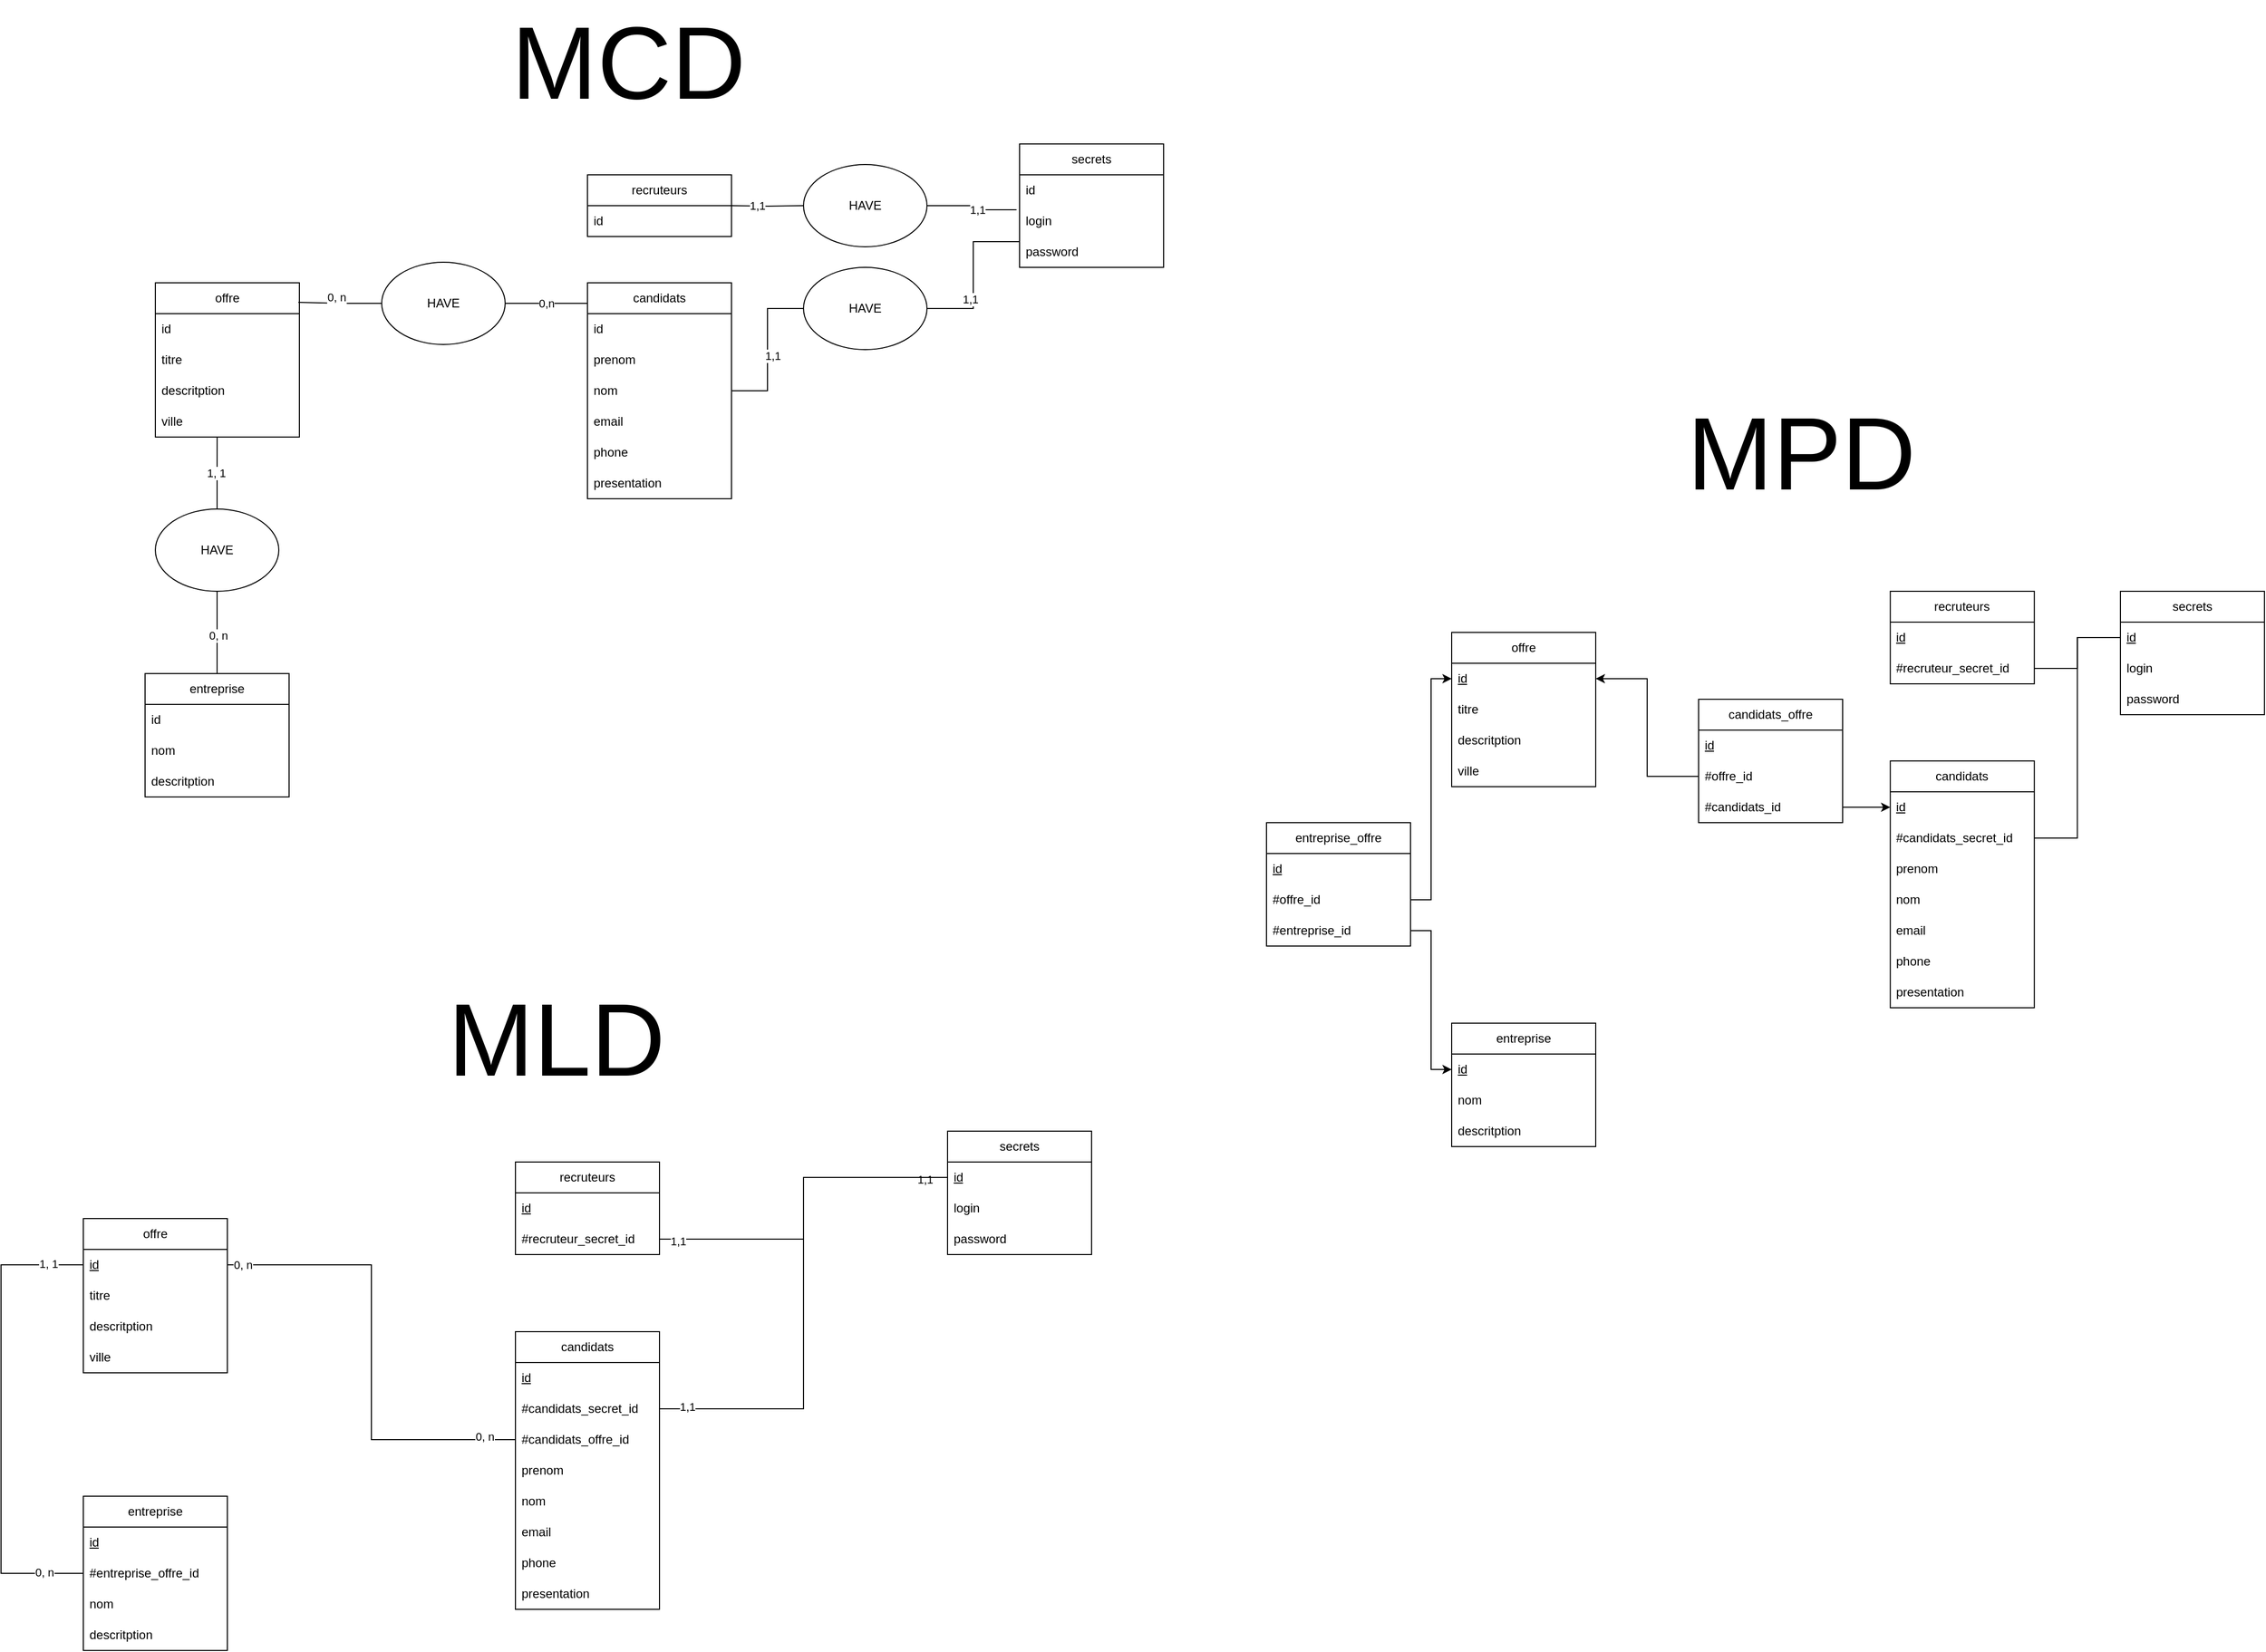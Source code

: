 <mxfile version="26.0.9">
  <diagram name="Page-1" id="Jn1SN3O0HbxsJPFlk4Q4">
    <mxGraphModel dx="1699" dy="1261" grid="1" gridSize="10" guides="1" tooltips="1" connect="1" arrows="1" fold="1" page="0" pageScale="1" pageWidth="827" pageHeight="1169" math="0" shadow="0">
      <root>
        <mxCell id="0" />
        <mxCell id="1" parent="0" />
        <mxCell id="bnbo3fdq7Xhf0Iy2233Q-1" value="recruteurs" style="swimlane;fontStyle=0;childLayout=stackLayout;horizontal=1;startSize=30;horizontalStack=0;resizeParent=1;resizeParentMax=0;resizeLast=0;collapsible=1;marginBottom=0;whiteSpace=wrap;html=1;" vertex="1" parent="1">
          <mxGeometry x="180" y="325" width="140" height="60" as="geometry" />
        </mxCell>
        <mxCell id="bnbo3fdq7Xhf0Iy2233Q-23" value="id" style="text;strokeColor=none;fillColor=none;align=left;verticalAlign=middle;spacingLeft=4;spacingRight=4;overflow=hidden;points=[[0,0.5],[1,0.5]];portConstraint=eastwest;rotatable=0;whiteSpace=wrap;html=1;" vertex="1" parent="bnbo3fdq7Xhf0Iy2233Q-1">
          <mxGeometry y="30" width="140" height="30" as="geometry" />
        </mxCell>
        <mxCell id="bnbo3fdq7Xhf0Iy2233Q-35" style="edgeStyle=orthogonalEdgeStyle;rounded=0;orthogonalLoop=1;jettySize=auto;html=1;entryX=0;entryY=0.5;entryDx=0;entryDy=0;endArrow=none;startFill=0;" edge="1" parent="1" source="bnbo3fdq7Xhf0Iy2233Q-5" target="bnbo3fdq7Xhf0Iy2233Q-34">
          <mxGeometry relative="1" as="geometry" />
        </mxCell>
        <mxCell id="bnbo3fdq7Xhf0Iy2233Q-37" value="1,1" style="edgeLabel;html=1;align=center;verticalAlign=middle;resizable=0;points=[];" vertex="1" connectable="0" parent="bnbo3fdq7Xhf0Iy2233Q-35">
          <mxGeometry x="-0.078" y="-5" relative="1" as="geometry">
            <mxPoint as="offset" />
          </mxGeometry>
        </mxCell>
        <mxCell id="bnbo3fdq7Xhf0Iy2233Q-5" value="candidats" style="swimlane;fontStyle=0;childLayout=stackLayout;horizontal=1;startSize=30;horizontalStack=0;resizeParent=1;resizeParentMax=0;resizeLast=0;collapsible=1;marginBottom=0;whiteSpace=wrap;html=1;" vertex="1" parent="1">
          <mxGeometry x="180" y="430" width="140" height="210" as="geometry" />
        </mxCell>
        <mxCell id="bnbo3fdq7Xhf0Iy2233Q-24" value="id" style="text;strokeColor=none;fillColor=none;align=left;verticalAlign=middle;spacingLeft=4;spacingRight=4;overflow=hidden;points=[[0,0.5],[1,0.5]];portConstraint=eastwest;rotatable=0;whiteSpace=wrap;html=1;" vertex="1" parent="bnbo3fdq7Xhf0Iy2233Q-5">
          <mxGeometry y="30" width="140" height="30" as="geometry" />
        </mxCell>
        <mxCell id="bnbo3fdq7Xhf0Iy2233Q-8" value="prenom" style="text;strokeColor=none;fillColor=none;align=left;verticalAlign=middle;spacingLeft=4;spacingRight=4;overflow=hidden;points=[[0,0.5],[1,0.5]];portConstraint=eastwest;rotatable=0;whiteSpace=wrap;html=1;" vertex="1" parent="bnbo3fdq7Xhf0Iy2233Q-5">
          <mxGeometry y="60" width="140" height="30" as="geometry" />
        </mxCell>
        <mxCell id="bnbo3fdq7Xhf0Iy2233Q-9" value="nom" style="text;strokeColor=none;fillColor=none;align=left;verticalAlign=middle;spacingLeft=4;spacingRight=4;overflow=hidden;points=[[0,0.5],[1,0.5]];portConstraint=eastwest;rotatable=0;whiteSpace=wrap;html=1;" vertex="1" parent="bnbo3fdq7Xhf0Iy2233Q-5">
          <mxGeometry y="90" width="140" height="30" as="geometry" />
        </mxCell>
        <mxCell id="bnbo3fdq7Xhf0Iy2233Q-10" value="email" style="text;strokeColor=none;fillColor=none;align=left;verticalAlign=middle;spacingLeft=4;spacingRight=4;overflow=hidden;points=[[0,0.5],[1,0.5]];portConstraint=eastwest;rotatable=0;whiteSpace=wrap;html=1;" vertex="1" parent="bnbo3fdq7Xhf0Iy2233Q-5">
          <mxGeometry y="120" width="140" height="30" as="geometry" />
        </mxCell>
        <mxCell id="bnbo3fdq7Xhf0Iy2233Q-11" value="phone" style="text;strokeColor=none;fillColor=none;align=left;verticalAlign=middle;spacingLeft=4;spacingRight=4;overflow=hidden;points=[[0,0.5],[1,0.5]];portConstraint=eastwest;rotatable=0;whiteSpace=wrap;html=1;" vertex="1" parent="bnbo3fdq7Xhf0Iy2233Q-5">
          <mxGeometry y="150" width="140" height="30" as="geometry" />
        </mxCell>
        <mxCell id="bnbo3fdq7Xhf0Iy2233Q-12" value="presentation" style="text;strokeColor=none;fillColor=none;align=left;verticalAlign=middle;spacingLeft=4;spacingRight=4;overflow=hidden;points=[[0,0.5],[1,0.5]];portConstraint=eastwest;rotatable=0;whiteSpace=wrap;html=1;" vertex="1" parent="bnbo3fdq7Xhf0Iy2233Q-5">
          <mxGeometry y="180" width="140" height="30" as="geometry" />
        </mxCell>
        <mxCell id="bnbo3fdq7Xhf0Iy2233Q-41" style="edgeStyle=orthogonalEdgeStyle;rounded=0;orthogonalLoop=1;jettySize=auto;html=1;entryX=0.5;entryY=1;entryDx=0;entryDy=0;endArrow=none;startFill=0;" edge="1" parent="1" source="bnbo3fdq7Xhf0Iy2233Q-13" target="bnbo3fdq7Xhf0Iy2233Q-39">
          <mxGeometry relative="1" as="geometry" />
        </mxCell>
        <mxCell id="bnbo3fdq7Xhf0Iy2233Q-43" value="0, n" style="edgeLabel;html=1;align=center;verticalAlign=middle;resizable=0;points=[];" vertex="1" connectable="0" parent="bnbo3fdq7Xhf0Iy2233Q-41">
          <mxGeometry x="-0.075" y="-1" relative="1" as="geometry">
            <mxPoint as="offset" />
          </mxGeometry>
        </mxCell>
        <mxCell id="bnbo3fdq7Xhf0Iy2233Q-13" value="entreprise" style="swimlane;fontStyle=0;childLayout=stackLayout;horizontal=1;startSize=30;horizontalStack=0;resizeParent=1;resizeParentMax=0;resizeLast=0;collapsible=1;marginBottom=0;whiteSpace=wrap;html=1;" vertex="1" parent="1">
          <mxGeometry x="-250" y="810" width="140" height="120" as="geometry" />
        </mxCell>
        <mxCell id="bnbo3fdq7Xhf0Iy2233Q-26" value="id" style="text;strokeColor=none;fillColor=none;align=left;verticalAlign=middle;spacingLeft=4;spacingRight=4;overflow=hidden;points=[[0,0.5],[1,0.5]];portConstraint=eastwest;rotatable=0;whiteSpace=wrap;html=1;" vertex="1" parent="bnbo3fdq7Xhf0Iy2233Q-13">
          <mxGeometry y="30" width="140" height="30" as="geometry" />
        </mxCell>
        <mxCell id="bnbo3fdq7Xhf0Iy2233Q-14" value="nom" style="text;strokeColor=none;fillColor=none;align=left;verticalAlign=middle;spacingLeft=4;spacingRight=4;overflow=hidden;points=[[0,0.5],[1,0.5]];portConstraint=eastwest;rotatable=0;whiteSpace=wrap;html=1;" vertex="1" parent="bnbo3fdq7Xhf0Iy2233Q-13">
          <mxGeometry y="60" width="140" height="30" as="geometry" />
        </mxCell>
        <mxCell id="bnbo3fdq7Xhf0Iy2233Q-15" value="descritption" style="text;strokeColor=none;fillColor=none;align=left;verticalAlign=middle;spacingLeft=4;spacingRight=4;overflow=hidden;points=[[0,0.5],[1,0.5]];portConstraint=eastwest;rotatable=0;whiteSpace=wrap;html=1;" vertex="1" parent="bnbo3fdq7Xhf0Iy2233Q-13">
          <mxGeometry y="90" width="140" height="30" as="geometry" />
        </mxCell>
        <mxCell id="bnbo3fdq7Xhf0Iy2233Q-16" value="offre" style="swimlane;fontStyle=0;childLayout=stackLayout;horizontal=1;startSize=30;horizontalStack=0;resizeParent=1;resizeParentMax=0;resizeLast=0;collapsible=1;marginBottom=0;whiteSpace=wrap;html=1;" vertex="1" parent="1">
          <mxGeometry x="-240" y="430" width="140" height="150" as="geometry" />
        </mxCell>
        <mxCell id="bnbo3fdq7Xhf0Iy2233Q-27" value="id" style="text;strokeColor=none;fillColor=none;align=left;verticalAlign=middle;spacingLeft=4;spacingRight=4;overflow=hidden;points=[[0,0.5],[1,0.5]];portConstraint=eastwest;rotatable=0;whiteSpace=wrap;html=1;" vertex="1" parent="bnbo3fdq7Xhf0Iy2233Q-16">
          <mxGeometry y="30" width="140" height="30" as="geometry" />
        </mxCell>
        <mxCell id="bnbo3fdq7Xhf0Iy2233Q-17" value="titre" style="text;strokeColor=none;fillColor=none;align=left;verticalAlign=middle;spacingLeft=4;spacingRight=4;overflow=hidden;points=[[0,0.5],[1,0.5]];portConstraint=eastwest;rotatable=0;whiteSpace=wrap;html=1;" vertex="1" parent="bnbo3fdq7Xhf0Iy2233Q-16">
          <mxGeometry y="60" width="140" height="30" as="geometry" />
        </mxCell>
        <mxCell id="bnbo3fdq7Xhf0Iy2233Q-18" value="descritption" style="text;strokeColor=none;fillColor=none;align=left;verticalAlign=middle;spacingLeft=4;spacingRight=4;overflow=hidden;points=[[0,0.5],[1,0.5]];portConstraint=eastwest;rotatable=0;whiteSpace=wrap;html=1;" vertex="1" parent="bnbo3fdq7Xhf0Iy2233Q-16">
          <mxGeometry y="90" width="140" height="30" as="geometry" />
        </mxCell>
        <mxCell id="bnbo3fdq7Xhf0Iy2233Q-19" value="ville" style="text;strokeColor=none;fillColor=none;align=left;verticalAlign=middle;spacingLeft=4;spacingRight=4;overflow=hidden;points=[[0,0.5],[1,0.5]];portConstraint=eastwest;rotatable=0;whiteSpace=wrap;html=1;" vertex="1" parent="bnbo3fdq7Xhf0Iy2233Q-16">
          <mxGeometry y="120" width="140" height="30" as="geometry" />
        </mxCell>
        <mxCell id="bnbo3fdq7Xhf0Iy2233Q-20" value="secrets" style="swimlane;fontStyle=0;childLayout=stackLayout;horizontal=1;startSize=30;horizontalStack=0;resizeParent=1;resizeParentMax=0;resizeLast=0;collapsible=1;marginBottom=0;whiteSpace=wrap;html=1;" vertex="1" parent="1">
          <mxGeometry x="600" y="295" width="140" height="120" as="geometry" />
        </mxCell>
        <mxCell id="bnbo3fdq7Xhf0Iy2233Q-25" value="id" style="text;strokeColor=none;fillColor=none;align=left;verticalAlign=middle;spacingLeft=4;spacingRight=4;overflow=hidden;points=[[0,0.5],[1,0.5]];portConstraint=eastwest;rotatable=0;whiteSpace=wrap;html=1;" vertex="1" parent="bnbo3fdq7Xhf0Iy2233Q-20">
          <mxGeometry y="30" width="140" height="30" as="geometry" />
        </mxCell>
        <mxCell id="bnbo3fdq7Xhf0Iy2233Q-21" value="login" style="text;strokeColor=none;fillColor=none;align=left;verticalAlign=middle;spacingLeft=4;spacingRight=4;overflow=hidden;points=[[0,0.5],[1,0.5]];portConstraint=eastwest;rotatable=0;whiteSpace=wrap;html=1;" vertex="1" parent="bnbo3fdq7Xhf0Iy2233Q-20">
          <mxGeometry y="60" width="140" height="30" as="geometry" />
        </mxCell>
        <mxCell id="bnbo3fdq7Xhf0Iy2233Q-22" value="password" style="text;strokeColor=none;fillColor=none;align=left;verticalAlign=middle;spacingLeft=4;spacingRight=4;overflow=hidden;points=[[0,0.5],[1,0.5]];portConstraint=eastwest;rotatable=0;whiteSpace=wrap;html=1;" vertex="1" parent="bnbo3fdq7Xhf0Iy2233Q-20">
          <mxGeometry y="90" width="140" height="30" as="geometry" />
        </mxCell>
        <mxCell id="bnbo3fdq7Xhf0Iy2233Q-29" value="HAVE" style="ellipse;whiteSpace=wrap;html=1;" vertex="1" parent="1">
          <mxGeometry x="390" y="315" width="120" height="80" as="geometry" />
        </mxCell>
        <mxCell id="bnbo3fdq7Xhf0Iy2233Q-30" style="edgeStyle=orthogonalEdgeStyle;rounded=0;orthogonalLoop=1;jettySize=auto;html=1;entryX=0;entryY=0.5;entryDx=0;entryDy=0;endArrow=none;startFill=0;" edge="1" parent="1" target="bnbo3fdq7Xhf0Iy2233Q-29">
          <mxGeometry relative="1" as="geometry">
            <mxPoint x="320" y="355" as="sourcePoint" />
          </mxGeometry>
        </mxCell>
        <mxCell id="bnbo3fdq7Xhf0Iy2233Q-32" value="1,1" style="edgeLabel;html=1;align=center;verticalAlign=middle;resizable=0;points=[];" vertex="1" connectable="0" parent="bnbo3fdq7Xhf0Iy2233Q-30">
          <mxGeometry x="-0.286" y="1" relative="1" as="geometry">
            <mxPoint as="offset" />
          </mxGeometry>
        </mxCell>
        <mxCell id="bnbo3fdq7Xhf0Iy2233Q-31" style="edgeStyle=orthogonalEdgeStyle;rounded=0;orthogonalLoop=1;jettySize=auto;html=1;entryX=-0.021;entryY=0.133;entryDx=0;entryDy=0;entryPerimeter=0;endArrow=none;startFill=0;" edge="1" parent="1" source="bnbo3fdq7Xhf0Iy2233Q-29" target="bnbo3fdq7Xhf0Iy2233Q-21">
          <mxGeometry relative="1" as="geometry" />
        </mxCell>
        <mxCell id="bnbo3fdq7Xhf0Iy2233Q-33" value="1,1" style="edgeLabel;html=1;align=center;verticalAlign=middle;resizable=0;points=[];" vertex="1" connectable="0" parent="bnbo3fdq7Xhf0Iy2233Q-31">
          <mxGeometry x="0.164" relative="1" as="geometry">
            <mxPoint as="offset" />
          </mxGeometry>
        </mxCell>
        <mxCell id="bnbo3fdq7Xhf0Iy2233Q-34" value="HAVE" style="ellipse;whiteSpace=wrap;html=1;" vertex="1" parent="1">
          <mxGeometry x="390" y="415" width="120" height="80" as="geometry" />
        </mxCell>
        <mxCell id="bnbo3fdq7Xhf0Iy2233Q-36" style="edgeStyle=orthogonalEdgeStyle;rounded=0;orthogonalLoop=1;jettySize=auto;html=1;entryX=0;entryY=0.167;entryDx=0;entryDy=0;entryPerimeter=0;endArrow=none;startFill=0;" edge="1" parent="1" source="bnbo3fdq7Xhf0Iy2233Q-34" target="bnbo3fdq7Xhf0Iy2233Q-22">
          <mxGeometry relative="1" as="geometry" />
        </mxCell>
        <mxCell id="bnbo3fdq7Xhf0Iy2233Q-38" value="1,1" style="edgeLabel;html=1;align=center;verticalAlign=middle;resizable=0;points=[];" vertex="1" connectable="0" parent="bnbo3fdq7Xhf0Iy2233Q-36">
          <mxGeometry x="-0.303" y="3" relative="1" as="geometry">
            <mxPoint as="offset" />
          </mxGeometry>
        </mxCell>
        <mxCell id="bnbo3fdq7Xhf0Iy2233Q-39" value="HAVE" style="ellipse;whiteSpace=wrap;html=1;" vertex="1" parent="1">
          <mxGeometry x="-240" y="650" width="120" height="80" as="geometry" />
        </mxCell>
        <mxCell id="bnbo3fdq7Xhf0Iy2233Q-42" style="edgeStyle=orthogonalEdgeStyle;rounded=0;orthogonalLoop=1;jettySize=auto;html=1;entryX=0.429;entryY=1;entryDx=0;entryDy=0;entryPerimeter=0;endArrow=none;startFill=0;" edge="1" parent="1" source="bnbo3fdq7Xhf0Iy2233Q-39" target="bnbo3fdq7Xhf0Iy2233Q-19">
          <mxGeometry relative="1" as="geometry" />
        </mxCell>
        <mxCell id="bnbo3fdq7Xhf0Iy2233Q-44" value="1, 1" style="edgeLabel;html=1;align=center;verticalAlign=middle;resizable=0;points=[];" vertex="1" connectable="0" parent="bnbo3fdq7Xhf0Iy2233Q-42">
          <mxGeometry x="-0.001" y="-1" relative="1" as="geometry">
            <mxPoint x="-2" as="offset" />
          </mxGeometry>
        </mxCell>
        <mxCell id="bnbo3fdq7Xhf0Iy2233Q-45" value="HAVE" style="ellipse;whiteSpace=wrap;html=1;" vertex="1" parent="1">
          <mxGeometry x="-20" y="410" width="120" height="80" as="geometry" />
        </mxCell>
        <mxCell id="bnbo3fdq7Xhf0Iy2233Q-46" style="edgeStyle=orthogonalEdgeStyle;rounded=0;orthogonalLoop=1;jettySize=auto;html=1;endArrow=none;startFill=0;" edge="1" parent="1" source="bnbo3fdq7Xhf0Iy2233Q-45">
          <mxGeometry relative="1" as="geometry">
            <mxPoint x="180" y="450" as="targetPoint" />
          </mxGeometry>
        </mxCell>
        <mxCell id="bnbo3fdq7Xhf0Iy2233Q-48" value="0,n" style="edgeLabel;html=1;align=center;verticalAlign=middle;resizable=0;points=[];" vertex="1" connectable="0" parent="bnbo3fdq7Xhf0Iy2233Q-46">
          <mxGeometry x="-0.011" relative="1" as="geometry">
            <mxPoint as="offset" />
          </mxGeometry>
        </mxCell>
        <mxCell id="bnbo3fdq7Xhf0Iy2233Q-47" style="edgeStyle=orthogonalEdgeStyle;rounded=0;orthogonalLoop=1;jettySize=auto;html=1;entryX=0.993;entryY=0.127;entryDx=0;entryDy=0;entryPerimeter=0;endArrow=none;startFill=0;" edge="1" parent="1" source="bnbo3fdq7Xhf0Iy2233Q-45" target="bnbo3fdq7Xhf0Iy2233Q-16">
          <mxGeometry relative="1" as="geometry" />
        </mxCell>
        <mxCell id="bnbo3fdq7Xhf0Iy2233Q-49" value="0, n" style="edgeLabel;html=1;align=center;verticalAlign=middle;resizable=0;points=[];" vertex="1" connectable="0" parent="bnbo3fdq7Xhf0Iy2233Q-47">
          <mxGeometry x="0.097" y="-5" relative="1" as="geometry">
            <mxPoint as="offset" />
          </mxGeometry>
        </mxCell>
        <mxCell id="bnbo3fdq7Xhf0Iy2233Q-50" value="MCD" style="text;html=1;align=center;verticalAlign=middle;whiteSpace=wrap;rounded=0;fontSize=100;" vertex="1" parent="1">
          <mxGeometry x="190" y="200" width="60" height="30" as="geometry" />
        </mxCell>
        <mxCell id="bnbo3fdq7Xhf0Iy2233Q-52" value="recruteurs" style="swimlane;fontStyle=0;childLayout=stackLayout;horizontal=1;startSize=30;horizontalStack=0;resizeParent=1;resizeParentMax=0;resizeLast=0;collapsible=1;marginBottom=0;whiteSpace=wrap;html=1;" vertex="1" parent="1">
          <mxGeometry x="110" y="1285" width="140" height="90" as="geometry" />
        </mxCell>
        <mxCell id="bnbo3fdq7Xhf0Iy2233Q-53" value="&lt;u&gt;id&lt;/u&gt;" style="text;strokeColor=none;fillColor=none;align=left;verticalAlign=middle;spacingLeft=4;spacingRight=4;overflow=hidden;points=[[0,0.5],[1,0.5]];portConstraint=eastwest;rotatable=0;whiteSpace=wrap;html=1;" vertex="1" parent="bnbo3fdq7Xhf0Iy2233Q-52">
          <mxGeometry y="30" width="140" height="30" as="geometry" />
        </mxCell>
        <mxCell id="bnbo3fdq7Xhf0Iy2233Q-97" value="#recruteur_secret_id" style="text;strokeColor=none;fillColor=none;align=left;verticalAlign=middle;spacingLeft=4;spacingRight=4;overflow=hidden;points=[[0,0.5],[1,0.5]];portConstraint=eastwest;rotatable=0;whiteSpace=wrap;html=1;" vertex="1" parent="bnbo3fdq7Xhf0Iy2233Q-52">
          <mxGeometry y="60" width="140" height="30" as="geometry" />
        </mxCell>
        <mxCell id="bnbo3fdq7Xhf0Iy2233Q-56" value="candidats" style="swimlane;fontStyle=0;childLayout=stackLayout;horizontal=1;startSize=30;horizontalStack=0;resizeParent=1;resizeParentMax=0;resizeLast=0;collapsible=1;marginBottom=0;whiteSpace=wrap;html=1;" vertex="1" parent="1">
          <mxGeometry x="110" y="1450" width="140" height="270" as="geometry" />
        </mxCell>
        <mxCell id="bnbo3fdq7Xhf0Iy2233Q-57" value="id" style="text;strokeColor=none;fillColor=none;align=left;verticalAlign=middle;spacingLeft=4;spacingRight=4;overflow=hidden;points=[[0,0.5],[1,0.5]];portConstraint=eastwest;rotatable=0;whiteSpace=wrap;html=1;fontStyle=4" vertex="1" parent="bnbo3fdq7Xhf0Iy2233Q-56">
          <mxGeometry y="30" width="140" height="30" as="geometry" />
        </mxCell>
        <mxCell id="bnbo3fdq7Xhf0Iy2233Q-101" value="#candidats_secret_id" style="text;strokeColor=none;fillColor=none;align=left;verticalAlign=middle;spacingLeft=4;spacingRight=4;overflow=hidden;points=[[0,0.5],[1,0.5]];portConstraint=eastwest;rotatable=0;whiteSpace=wrap;html=1;" vertex="1" parent="bnbo3fdq7Xhf0Iy2233Q-56">
          <mxGeometry y="60" width="140" height="30" as="geometry" />
        </mxCell>
        <mxCell id="bnbo3fdq7Xhf0Iy2233Q-108" value="#candidats_offre_id" style="text;strokeColor=none;fillColor=none;align=left;verticalAlign=middle;spacingLeft=4;spacingRight=4;overflow=hidden;points=[[0,0.5],[1,0.5]];portConstraint=eastwest;rotatable=0;whiteSpace=wrap;html=1;" vertex="1" parent="bnbo3fdq7Xhf0Iy2233Q-56">
          <mxGeometry y="90" width="140" height="30" as="geometry" />
        </mxCell>
        <mxCell id="bnbo3fdq7Xhf0Iy2233Q-58" value="prenom" style="text;strokeColor=none;fillColor=none;align=left;verticalAlign=middle;spacingLeft=4;spacingRight=4;overflow=hidden;points=[[0,0.5],[1,0.5]];portConstraint=eastwest;rotatable=0;whiteSpace=wrap;html=1;" vertex="1" parent="bnbo3fdq7Xhf0Iy2233Q-56">
          <mxGeometry y="120" width="140" height="30" as="geometry" />
        </mxCell>
        <mxCell id="bnbo3fdq7Xhf0Iy2233Q-59" value="nom" style="text;strokeColor=none;fillColor=none;align=left;verticalAlign=middle;spacingLeft=4;spacingRight=4;overflow=hidden;points=[[0,0.5],[1,0.5]];portConstraint=eastwest;rotatable=0;whiteSpace=wrap;html=1;" vertex="1" parent="bnbo3fdq7Xhf0Iy2233Q-56">
          <mxGeometry y="150" width="140" height="30" as="geometry" />
        </mxCell>
        <mxCell id="bnbo3fdq7Xhf0Iy2233Q-60" value="email" style="text;strokeColor=none;fillColor=none;align=left;verticalAlign=middle;spacingLeft=4;spacingRight=4;overflow=hidden;points=[[0,0.5],[1,0.5]];portConstraint=eastwest;rotatable=0;whiteSpace=wrap;html=1;" vertex="1" parent="bnbo3fdq7Xhf0Iy2233Q-56">
          <mxGeometry y="180" width="140" height="30" as="geometry" />
        </mxCell>
        <mxCell id="bnbo3fdq7Xhf0Iy2233Q-61" value="phone" style="text;strokeColor=none;fillColor=none;align=left;verticalAlign=middle;spacingLeft=4;spacingRight=4;overflow=hidden;points=[[0,0.5],[1,0.5]];portConstraint=eastwest;rotatable=0;whiteSpace=wrap;html=1;" vertex="1" parent="bnbo3fdq7Xhf0Iy2233Q-56">
          <mxGeometry y="210" width="140" height="30" as="geometry" />
        </mxCell>
        <mxCell id="bnbo3fdq7Xhf0Iy2233Q-62" value="presentation" style="text;strokeColor=none;fillColor=none;align=left;verticalAlign=middle;spacingLeft=4;spacingRight=4;overflow=hidden;points=[[0,0.5],[1,0.5]];portConstraint=eastwest;rotatable=0;whiteSpace=wrap;html=1;" vertex="1" parent="bnbo3fdq7Xhf0Iy2233Q-56">
          <mxGeometry y="240" width="140" height="30" as="geometry" />
        </mxCell>
        <mxCell id="bnbo3fdq7Xhf0Iy2233Q-65" value="entreprise" style="swimlane;fontStyle=0;childLayout=stackLayout;horizontal=1;startSize=30;horizontalStack=0;resizeParent=1;resizeParentMax=0;resizeLast=0;collapsible=1;marginBottom=0;whiteSpace=wrap;html=1;" vertex="1" parent="1">
          <mxGeometry x="-310" y="1610" width="140" height="150" as="geometry" />
        </mxCell>
        <mxCell id="bnbo3fdq7Xhf0Iy2233Q-66" value="id" style="text;strokeColor=none;fillColor=none;align=left;verticalAlign=middle;spacingLeft=4;spacingRight=4;overflow=hidden;points=[[0,0.5],[1,0.5]];portConstraint=eastwest;rotatable=0;whiteSpace=wrap;html=1;fontStyle=4" vertex="1" parent="bnbo3fdq7Xhf0Iy2233Q-65">
          <mxGeometry y="30" width="140" height="30" as="geometry" />
        </mxCell>
        <mxCell id="bnbo3fdq7Xhf0Iy2233Q-104" value="#entreprise_offre_id" style="text;strokeColor=none;fillColor=none;align=left;verticalAlign=middle;spacingLeft=4;spacingRight=4;overflow=hidden;points=[[0,0.5],[1,0.5]];portConstraint=eastwest;rotatable=0;whiteSpace=wrap;html=1;fontStyle=0" vertex="1" parent="bnbo3fdq7Xhf0Iy2233Q-65">
          <mxGeometry y="60" width="140" height="30" as="geometry" />
        </mxCell>
        <mxCell id="bnbo3fdq7Xhf0Iy2233Q-67" value="nom" style="text;strokeColor=none;fillColor=none;align=left;verticalAlign=middle;spacingLeft=4;spacingRight=4;overflow=hidden;points=[[0,0.5],[1,0.5]];portConstraint=eastwest;rotatable=0;whiteSpace=wrap;html=1;" vertex="1" parent="bnbo3fdq7Xhf0Iy2233Q-65">
          <mxGeometry y="90" width="140" height="30" as="geometry" />
        </mxCell>
        <mxCell id="bnbo3fdq7Xhf0Iy2233Q-68" value="descritption" style="text;strokeColor=none;fillColor=none;align=left;verticalAlign=middle;spacingLeft=4;spacingRight=4;overflow=hidden;points=[[0,0.5],[1,0.5]];portConstraint=eastwest;rotatable=0;whiteSpace=wrap;html=1;" vertex="1" parent="bnbo3fdq7Xhf0Iy2233Q-65">
          <mxGeometry y="120" width="140" height="30" as="geometry" />
        </mxCell>
        <mxCell id="bnbo3fdq7Xhf0Iy2233Q-69" value="offre" style="swimlane;fontStyle=0;childLayout=stackLayout;horizontal=1;startSize=30;horizontalStack=0;resizeParent=1;resizeParentMax=0;resizeLast=0;collapsible=1;marginBottom=0;whiteSpace=wrap;html=1;" vertex="1" parent="1">
          <mxGeometry x="-310" y="1340" width="140" height="150" as="geometry" />
        </mxCell>
        <mxCell id="bnbo3fdq7Xhf0Iy2233Q-70" value="id" style="text;strokeColor=none;fillColor=none;align=left;verticalAlign=middle;spacingLeft=4;spacingRight=4;overflow=hidden;points=[[0,0.5],[1,0.5]];portConstraint=eastwest;rotatable=0;whiteSpace=wrap;html=1;fontStyle=4" vertex="1" parent="bnbo3fdq7Xhf0Iy2233Q-69">
          <mxGeometry y="30" width="140" height="30" as="geometry" />
        </mxCell>
        <mxCell id="bnbo3fdq7Xhf0Iy2233Q-71" value="titre" style="text;strokeColor=none;fillColor=none;align=left;verticalAlign=middle;spacingLeft=4;spacingRight=4;overflow=hidden;points=[[0,0.5],[1,0.5]];portConstraint=eastwest;rotatable=0;whiteSpace=wrap;html=1;" vertex="1" parent="bnbo3fdq7Xhf0Iy2233Q-69">
          <mxGeometry y="60" width="140" height="30" as="geometry" />
        </mxCell>
        <mxCell id="bnbo3fdq7Xhf0Iy2233Q-72" value="descritption" style="text;strokeColor=none;fillColor=none;align=left;verticalAlign=middle;spacingLeft=4;spacingRight=4;overflow=hidden;points=[[0,0.5],[1,0.5]];portConstraint=eastwest;rotatable=0;whiteSpace=wrap;html=1;" vertex="1" parent="bnbo3fdq7Xhf0Iy2233Q-69">
          <mxGeometry y="90" width="140" height="30" as="geometry" />
        </mxCell>
        <mxCell id="bnbo3fdq7Xhf0Iy2233Q-73" value="ville" style="text;strokeColor=none;fillColor=none;align=left;verticalAlign=middle;spacingLeft=4;spacingRight=4;overflow=hidden;points=[[0,0.5],[1,0.5]];portConstraint=eastwest;rotatable=0;whiteSpace=wrap;html=1;" vertex="1" parent="bnbo3fdq7Xhf0Iy2233Q-69">
          <mxGeometry y="120" width="140" height="30" as="geometry" />
        </mxCell>
        <mxCell id="bnbo3fdq7Xhf0Iy2233Q-74" value="secrets" style="swimlane;fontStyle=0;childLayout=stackLayout;horizontal=1;startSize=30;horizontalStack=0;resizeParent=1;resizeParentMax=0;resizeLast=0;collapsible=1;marginBottom=0;whiteSpace=wrap;html=1;" vertex="1" parent="1">
          <mxGeometry x="530" y="1255" width="140" height="120" as="geometry" />
        </mxCell>
        <mxCell id="bnbo3fdq7Xhf0Iy2233Q-75" value="id" style="text;strokeColor=none;fillColor=none;align=left;verticalAlign=middle;spacingLeft=4;spacingRight=4;overflow=hidden;points=[[0,0.5],[1,0.5]];portConstraint=eastwest;rotatable=0;whiteSpace=wrap;html=1;fontStyle=4" vertex="1" parent="bnbo3fdq7Xhf0Iy2233Q-74">
          <mxGeometry y="30" width="140" height="30" as="geometry" />
        </mxCell>
        <mxCell id="bnbo3fdq7Xhf0Iy2233Q-76" value="login" style="text;strokeColor=none;fillColor=none;align=left;verticalAlign=middle;spacingLeft=4;spacingRight=4;overflow=hidden;points=[[0,0.5],[1,0.5]];portConstraint=eastwest;rotatable=0;whiteSpace=wrap;html=1;" vertex="1" parent="bnbo3fdq7Xhf0Iy2233Q-74">
          <mxGeometry y="60" width="140" height="30" as="geometry" />
        </mxCell>
        <mxCell id="bnbo3fdq7Xhf0Iy2233Q-77" value="password" style="text;strokeColor=none;fillColor=none;align=left;verticalAlign=middle;spacingLeft=4;spacingRight=4;overflow=hidden;points=[[0,0.5],[1,0.5]];portConstraint=eastwest;rotatable=0;whiteSpace=wrap;html=1;" vertex="1" parent="bnbo3fdq7Xhf0Iy2233Q-74">
          <mxGeometry y="90" width="140" height="30" as="geometry" />
        </mxCell>
        <mxCell id="bnbo3fdq7Xhf0Iy2233Q-94" value="MLD" style="text;html=1;align=center;verticalAlign=middle;whiteSpace=wrap;rounded=0;fontSize=100;" vertex="1" parent="1">
          <mxGeometry x="120" y="1150" width="60" height="30" as="geometry" />
        </mxCell>
        <mxCell id="bnbo3fdq7Xhf0Iy2233Q-98" style="edgeStyle=orthogonalEdgeStyle;rounded=0;orthogonalLoop=1;jettySize=auto;html=1;entryX=0;entryY=0.5;entryDx=0;entryDy=0;endArrow=none;startFill=0;" edge="1" parent="1" source="bnbo3fdq7Xhf0Iy2233Q-97" target="bnbo3fdq7Xhf0Iy2233Q-75">
          <mxGeometry relative="1" as="geometry" />
        </mxCell>
        <mxCell id="bnbo3fdq7Xhf0Iy2233Q-99" value="1,1" style="edgeLabel;html=1;align=center;verticalAlign=middle;resizable=0;points=[];" vertex="1" connectable="0" parent="bnbo3fdq7Xhf0Iy2233Q-98">
          <mxGeometry x="-0.894" y="-2" relative="1" as="geometry">
            <mxPoint as="offset" />
          </mxGeometry>
        </mxCell>
        <mxCell id="bnbo3fdq7Xhf0Iy2233Q-100" value="1,1" style="edgeLabel;html=1;align=center;verticalAlign=middle;resizable=0;points=[];" vertex="1" connectable="0" parent="bnbo3fdq7Xhf0Iy2233Q-98">
          <mxGeometry x="0.871" y="-2" relative="1" as="geometry">
            <mxPoint as="offset" />
          </mxGeometry>
        </mxCell>
        <mxCell id="bnbo3fdq7Xhf0Iy2233Q-102" style="edgeStyle=orthogonalEdgeStyle;rounded=0;orthogonalLoop=1;jettySize=auto;html=1;entryX=0;entryY=0.5;entryDx=0;entryDy=0;endArrow=none;startFill=0;" edge="1" parent="1" source="bnbo3fdq7Xhf0Iy2233Q-101" target="bnbo3fdq7Xhf0Iy2233Q-75">
          <mxGeometry relative="1" as="geometry" />
        </mxCell>
        <mxCell id="bnbo3fdq7Xhf0Iy2233Q-103" value="1,1" style="edgeLabel;html=1;align=center;verticalAlign=middle;resizable=0;points=[];" vertex="1" connectable="0" parent="bnbo3fdq7Xhf0Iy2233Q-102">
          <mxGeometry x="-0.893" y="2" relative="1" as="geometry">
            <mxPoint as="offset" />
          </mxGeometry>
        </mxCell>
        <mxCell id="bnbo3fdq7Xhf0Iy2233Q-105" style="edgeStyle=orthogonalEdgeStyle;rounded=0;orthogonalLoop=1;jettySize=auto;html=1;entryX=0;entryY=0.5;entryDx=0;entryDy=0;endArrow=none;startFill=0;" edge="1" parent="1" source="bnbo3fdq7Xhf0Iy2233Q-104" target="bnbo3fdq7Xhf0Iy2233Q-70">
          <mxGeometry relative="1" as="geometry">
            <Array as="points">
              <mxPoint x="-390" y="1685" />
              <mxPoint x="-390" y="1385" />
            </Array>
          </mxGeometry>
        </mxCell>
        <mxCell id="bnbo3fdq7Xhf0Iy2233Q-106" value="0, n" style="edgeLabel;html=1;align=center;verticalAlign=middle;resizable=0;points=[];" vertex="1" connectable="0" parent="bnbo3fdq7Xhf0Iy2233Q-105">
          <mxGeometry x="-0.835" y="-1" relative="1" as="geometry">
            <mxPoint as="offset" />
          </mxGeometry>
        </mxCell>
        <mxCell id="bnbo3fdq7Xhf0Iy2233Q-107" value="1, 1" style="edgeLabel;html=1;align=center;verticalAlign=middle;resizable=0;points=[];" vertex="1" connectable="0" parent="bnbo3fdq7Xhf0Iy2233Q-105">
          <mxGeometry x="0.852" y="1" relative="1" as="geometry">
            <mxPoint as="offset" />
          </mxGeometry>
        </mxCell>
        <mxCell id="bnbo3fdq7Xhf0Iy2233Q-109" style="edgeStyle=orthogonalEdgeStyle;rounded=0;orthogonalLoop=1;jettySize=auto;html=1;entryX=1;entryY=0.5;entryDx=0;entryDy=0;endArrow=none;startFill=0;" edge="1" parent="1" source="bnbo3fdq7Xhf0Iy2233Q-108" target="bnbo3fdq7Xhf0Iy2233Q-70">
          <mxGeometry relative="1" as="geometry" />
        </mxCell>
        <mxCell id="bnbo3fdq7Xhf0Iy2233Q-110" value="0, n" style="edgeLabel;html=1;align=center;verticalAlign=middle;resizable=0;points=[];" vertex="1" connectable="0" parent="bnbo3fdq7Xhf0Iy2233Q-109">
          <mxGeometry x="-0.867" y="-3" relative="1" as="geometry">
            <mxPoint as="offset" />
          </mxGeometry>
        </mxCell>
        <mxCell id="bnbo3fdq7Xhf0Iy2233Q-111" value="0, n" style="edgeLabel;html=1;align=center;verticalAlign=middle;resizable=0;points=[];" vertex="1" connectable="0" parent="bnbo3fdq7Xhf0Iy2233Q-109">
          <mxGeometry x="0.933" relative="1" as="geometry">
            <mxPoint as="offset" />
          </mxGeometry>
        </mxCell>
        <mxCell id="bnbo3fdq7Xhf0Iy2233Q-112" value="recruteurs" style="swimlane;fontStyle=0;childLayout=stackLayout;horizontal=1;startSize=30;horizontalStack=0;resizeParent=1;resizeParentMax=0;resizeLast=0;collapsible=1;marginBottom=0;whiteSpace=wrap;html=1;" vertex="1" parent="1">
          <mxGeometry x="1446.32" y="730" width="140" height="90" as="geometry" />
        </mxCell>
        <mxCell id="bnbo3fdq7Xhf0Iy2233Q-113" value="&lt;u&gt;id&lt;/u&gt;" style="text;strokeColor=none;fillColor=none;align=left;verticalAlign=middle;spacingLeft=4;spacingRight=4;overflow=hidden;points=[[0,0.5],[1,0.5]];portConstraint=eastwest;rotatable=0;whiteSpace=wrap;html=1;" vertex="1" parent="bnbo3fdq7Xhf0Iy2233Q-112">
          <mxGeometry y="30" width="140" height="30" as="geometry" />
        </mxCell>
        <mxCell id="bnbo3fdq7Xhf0Iy2233Q-114" value="#recruteur_secret_id" style="text;strokeColor=none;fillColor=none;align=left;verticalAlign=middle;spacingLeft=4;spacingRight=4;overflow=hidden;points=[[0,0.5],[1,0.5]];portConstraint=eastwest;rotatable=0;whiteSpace=wrap;html=1;" vertex="1" parent="bnbo3fdq7Xhf0Iy2233Q-112">
          <mxGeometry y="60" width="140" height="30" as="geometry" />
        </mxCell>
        <mxCell id="bnbo3fdq7Xhf0Iy2233Q-115" value="candidats" style="swimlane;fontStyle=0;childLayout=stackLayout;horizontal=1;startSize=30;horizontalStack=0;resizeParent=1;resizeParentMax=0;resizeLast=0;collapsible=1;marginBottom=0;whiteSpace=wrap;html=1;" vertex="1" parent="1">
          <mxGeometry x="1446.32" y="895" width="140" height="240" as="geometry" />
        </mxCell>
        <mxCell id="bnbo3fdq7Xhf0Iy2233Q-116" value="id" style="text;strokeColor=none;fillColor=none;align=left;verticalAlign=middle;spacingLeft=4;spacingRight=4;overflow=hidden;points=[[0,0.5],[1,0.5]];portConstraint=eastwest;rotatable=0;whiteSpace=wrap;html=1;fontStyle=4" vertex="1" parent="bnbo3fdq7Xhf0Iy2233Q-115">
          <mxGeometry y="30" width="140" height="30" as="geometry" />
        </mxCell>
        <mxCell id="bnbo3fdq7Xhf0Iy2233Q-117" value="#candidats_secret_id" style="text;strokeColor=none;fillColor=none;align=left;verticalAlign=middle;spacingLeft=4;spacingRight=4;overflow=hidden;points=[[0,0.5],[1,0.5]];portConstraint=eastwest;rotatable=0;whiteSpace=wrap;html=1;" vertex="1" parent="bnbo3fdq7Xhf0Iy2233Q-115">
          <mxGeometry y="60" width="140" height="30" as="geometry" />
        </mxCell>
        <mxCell id="bnbo3fdq7Xhf0Iy2233Q-119" value="prenom" style="text;strokeColor=none;fillColor=none;align=left;verticalAlign=middle;spacingLeft=4;spacingRight=4;overflow=hidden;points=[[0,0.5],[1,0.5]];portConstraint=eastwest;rotatable=0;whiteSpace=wrap;html=1;" vertex="1" parent="bnbo3fdq7Xhf0Iy2233Q-115">
          <mxGeometry y="90" width="140" height="30" as="geometry" />
        </mxCell>
        <mxCell id="bnbo3fdq7Xhf0Iy2233Q-120" value="nom" style="text;strokeColor=none;fillColor=none;align=left;verticalAlign=middle;spacingLeft=4;spacingRight=4;overflow=hidden;points=[[0,0.5],[1,0.5]];portConstraint=eastwest;rotatable=0;whiteSpace=wrap;html=1;" vertex="1" parent="bnbo3fdq7Xhf0Iy2233Q-115">
          <mxGeometry y="120" width="140" height="30" as="geometry" />
        </mxCell>
        <mxCell id="bnbo3fdq7Xhf0Iy2233Q-121" value="email" style="text;strokeColor=none;fillColor=none;align=left;verticalAlign=middle;spacingLeft=4;spacingRight=4;overflow=hidden;points=[[0,0.5],[1,0.5]];portConstraint=eastwest;rotatable=0;whiteSpace=wrap;html=1;" vertex="1" parent="bnbo3fdq7Xhf0Iy2233Q-115">
          <mxGeometry y="150" width="140" height="30" as="geometry" />
        </mxCell>
        <mxCell id="bnbo3fdq7Xhf0Iy2233Q-122" value="phone" style="text;strokeColor=none;fillColor=none;align=left;verticalAlign=middle;spacingLeft=4;spacingRight=4;overflow=hidden;points=[[0,0.5],[1,0.5]];portConstraint=eastwest;rotatable=0;whiteSpace=wrap;html=1;" vertex="1" parent="bnbo3fdq7Xhf0Iy2233Q-115">
          <mxGeometry y="180" width="140" height="30" as="geometry" />
        </mxCell>
        <mxCell id="bnbo3fdq7Xhf0Iy2233Q-123" value="presentation" style="text;strokeColor=none;fillColor=none;align=left;verticalAlign=middle;spacingLeft=4;spacingRight=4;overflow=hidden;points=[[0,0.5],[1,0.5]];portConstraint=eastwest;rotatable=0;whiteSpace=wrap;html=1;" vertex="1" parent="bnbo3fdq7Xhf0Iy2233Q-115">
          <mxGeometry y="210" width="140" height="30" as="geometry" />
        </mxCell>
        <mxCell id="bnbo3fdq7Xhf0Iy2233Q-124" value="entreprise" style="swimlane;fontStyle=0;childLayout=stackLayout;horizontal=1;startSize=30;horizontalStack=0;resizeParent=1;resizeParentMax=0;resizeLast=0;collapsible=1;marginBottom=0;whiteSpace=wrap;html=1;" vertex="1" parent="1">
          <mxGeometry x="1020" y="1150" width="140" height="120" as="geometry" />
        </mxCell>
        <mxCell id="bnbo3fdq7Xhf0Iy2233Q-125" value="id" style="text;strokeColor=none;fillColor=none;align=left;verticalAlign=middle;spacingLeft=4;spacingRight=4;overflow=hidden;points=[[0,0.5],[1,0.5]];portConstraint=eastwest;rotatable=0;whiteSpace=wrap;html=1;fontStyle=4" vertex="1" parent="bnbo3fdq7Xhf0Iy2233Q-124">
          <mxGeometry y="30" width="140" height="30" as="geometry" />
        </mxCell>
        <mxCell id="bnbo3fdq7Xhf0Iy2233Q-127" value="nom" style="text;strokeColor=none;fillColor=none;align=left;verticalAlign=middle;spacingLeft=4;spacingRight=4;overflow=hidden;points=[[0,0.5],[1,0.5]];portConstraint=eastwest;rotatable=0;whiteSpace=wrap;html=1;" vertex="1" parent="bnbo3fdq7Xhf0Iy2233Q-124">
          <mxGeometry y="60" width="140" height="30" as="geometry" />
        </mxCell>
        <mxCell id="bnbo3fdq7Xhf0Iy2233Q-128" value="descritption" style="text;strokeColor=none;fillColor=none;align=left;verticalAlign=middle;spacingLeft=4;spacingRight=4;overflow=hidden;points=[[0,0.5],[1,0.5]];portConstraint=eastwest;rotatable=0;whiteSpace=wrap;html=1;" vertex="1" parent="bnbo3fdq7Xhf0Iy2233Q-124">
          <mxGeometry y="90" width="140" height="30" as="geometry" />
        </mxCell>
        <mxCell id="bnbo3fdq7Xhf0Iy2233Q-129" value="offre" style="swimlane;fontStyle=0;childLayout=stackLayout;horizontal=1;startSize=30;horizontalStack=0;resizeParent=1;resizeParentMax=0;resizeLast=0;collapsible=1;marginBottom=0;whiteSpace=wrap;html=1;" vertex="1" parent="1">
          <mxGeometry x="1020" y="770" width="140" height="150" as="geometry" />
        </mxCell>
        <mxCell id="bnbo3fdq7Xhf0Iy2233Q-130" value="id" style="text;strokeColor=none;fillColor=none;align=left;verticalAlign=middle;spacingLeft=4;spacingRight=4;overflow=hidden;points=[[0,0.5],[1,0.5]];portConstraint=eastwest;rotatable=0;whiteSpace=wrap;html=1;fontStyle=4" vertex="1" parent="bnbo3fdq7Xhf0Iy2233Q-129">
          <mxGeometry y="30" width="140" height="30" as="geometry" />
        </mxCell>
        <mxCell id="bnbo3fdq7Xhf0Iy2233Q-131" value="titre" style="text;strokeColor=none;fillColor=none;align=left;verticalAlign=middle;spacingLeft=4;spacingRight=4;overflow=hidden;points=[[0,0.5],[1,0.5]];portConstraint=eastwest;rotatable=0;whiteSpace=wrap;html=1;" vertex="1" parent="bnbo3fdq7Xhf0Iy2233Q-129">
          <mxGeometry y="60" width="140" height="30" as="geometry" />
        </mxCell>
        <mxCell id="bnbo3fdq7Xhf0Iy2233Q-132" value="descritption" style="text;strokeColor=none;fillColor=none;align=left;verticalAlign=middle;spacingLeft=4;spacingRight=4;overflow=hidden;points=[[0,0.5],[1,0.5]];portConstraint=eastwest;rotatable=0;whiteSpace=wrap;html=1;" vertex="1" parent="bnbo3fdq7Xhf0Iy2233Q-129">
          <mxGeometry y="90" width="140" height="30" as="geometry" />
        </mxCell>
        <mxCell id="bnbo3fdq7Xhf0Iy2233Q-133" value="ville" style="text;strokeColor=none;fillColor=none;align=left;verticalAlign=middle;spacingLeft=4;spacingRight=4;overflow=hidden;points=[[0,0.5],[1,0.5]];portConstraint=eastwest;rotatable=0;whiteSpace=wrap;html=1;" vertex="1" parent="bnbo3fdq7Xhf0Iy2233Q-129">
          <mxGeometry y="120" width="140" height="30" as="geometry" />
        </mxCell>
        <mxCell id="bnbo3fdq7Xhf0Iy2233Q-134" value="secrets" style="swimlane;fontStyle=0;childLayout=stackLayout;horizontal=1;startSize=30;horizontalStack=0;resizeParent=1;resizeParentMax=0;resizeLast=0;collapsible=1;marginBottom=0;whiteSpace=wrap;html=1;" vertex="1" parent="1">
          <mxGeometry x="1670" y="730" width="140" height="120" as="geometry" />
        </mxCell>
        <mxCell id="bnbo3fdq7Xhf0Iy2233Q-135" value="id" style="text;strokeColor=none;fillColor=none;align=left;verticalAlign=middle;spacingLeft=4;spacingRight=4;overflow=hidden;points=[[0,0.5],[1,0.5]];portConstraint=eastwest;rotatable=0;whiteSpace=wrap;html=1;fontStyle=4" vertex="1" parent="bnbo3fdq7Xhf0Iy2233Q-134">
          <mxGeometry y="30" width="140" height="30" as="geometry" />
        </mxCell>
        <mxCell id="bnbo3fdq7Xhf0Iy2233Q-136" value="login" style="text;strokeColor=none;fillColor=none;align=left;verticalAlign=middle;spacingLeft=4;spacingRight=4;overflow=hidden;points=[[0,0.5],[1,0.5]];portConstraint=eastwest;rotatable=0;whiteSpace=wrap;html=1;" vertex="1" parent="bnbo3fdq7Xhf0Iy2233Q-134">
          <mxGeometry y="60" width="140" height="30" as="geometry" />
        </mxCell>
        <mxCell id="bnbo3fdq7Xhf0Iy2233Q-137" value="password" style="text;strokeColor=none;fillColor=none;align=left;verticalAlign=middle;spacingLeft=4;spacingRight=4;overflow=hidden;points=[[0,0.5],[1,0.5]];portConstraint=eastwest;rotatable=0;whiteSpace=wrap;html=1;" vertex="1" parent="bnbo3fdq7Xhf0Iy2233Q-134">
          <mxGeometry y="90" width="140" height="30" as="geometry" />
        </mxCell>
        <mxCell id="bnbo3fdq7Xhf0Iy2233Q-138" value="MPD" style="text;html=1;align=center;verticalAlign=middle;whiteSpace=wrap;rounded=0;fontSize=100;" vertex="1" parent="1">
          <mxGeometry x="1330" y="580" width="60" height="30" as="geometry" />
        </mxCell>
        <mxCell id="bnbo3fdq7Xhf0Iy2233Q-139" style="edgeStyle=orthogonalEdgeStyle;rounded=0;orthogonalLoop=1;jettySize=auto;html=1;entryX=0;entryY=0.5;entryDx=0;entryDy=0;endArrow=none;startFill=0;" edge="1" parent="1" source="bnbo3fdq7Xhf0Iy2233Q-114" target="bnbo3fdq7Xhf0Iy2233Q-135">
          <mxGeometry relative="1" as="geometry" />
        </mxCell>
        <mxCell id="bnbo3fdq7Xhf0Iy2233Q-142" style="edgeStyle=orthogonalEdgeStyle;rounded=0;orthogonalLoop=1;jettySize=auto;html=1;entryX=0;entryY=0.5;entryDx=0;entryDy=0;endArrow=none;startFill=0;" edge="1" parent="1" source="bnbo3fdq7Xhf0Iy2233Q-117" target="bnbo3fdq7Xhf0Iy2233Q-135">
          <mxGeometry relative="1" as="geometry" />
        </mxCell>
        <mxCell id="bnbo3fdq7Xhf0Iy2233Q-150" value="entreprise_offre" style="swimlane;fontStyle=0;childLayout=stackLayout;horizontal=1;startSize=30;horizontalStack=0;resizeParent=1;resizeParentMax=0;resizeLast=0;collapsible=1;marginBottom=0;whiteSpace=wrap;html=1;" vertex="1" parent="1">
          <mxGeometry x="840" y="955" width="140" height="120" as="geometry" />
        </mxCell>
        <mxCell id="bnbo3fdq7Xhf0Iy2233Q-151" value="id" style="text;strokeColor=none;fillColor=none;align=left;verticalAlign=middle;spacingLeft=4;spacingRight=4;overflow=hidden;points=[[0,0.5],[1,0.5]];portConstraint=eastwest;rotatable=0;whiteSpace=wrap;html=1;fontStyle=4" vertex="1" parent="bnbo3fdq7Xhf0Iy2233Q-150">
          <mxGeometry y="30" width="140" height="30" as="geometry" />
        </mxCell>
        <mxCell id="bnbo3fdq7Xhf0Iy2233Q-152" value="#offre_id" style="text;strokeColor=none;fillColor=none;align=left;verticalAlign=middle;spacingLeft=4;spacingRight=4;overflow=hidden;points=[[0,0.5],[1,0.5]];portConstraint=eastwest;rotatable=0;whiteSpace=wrap;html=1;fontStyle=0" vertex="1" parent="bnbo3fdq7Xhf0Iy2233Q-150">
          <mxGeometry y="60" width="140" height="30" as="geometry" />
        </mxCell>
        <mxCell id="bnbo3fdq7Xhf0Iy2233Q-155" value="#entreprise_id" style="text;strokeColor=none;fillColor=none;align=left;verticalAlign=middle;spacingLeft=4;spacingRight=4;overflow=hidden;points=[[0,0.5],[1,0.5]];portConstraint=eastwest;rotatable=0;whiteSpace=wrap;html=1;fontStyle=0" vertex="1" parent="bnbo3fdq7Xhf0Iy2233Q-150">
          <mxGeometry y="90" width="140" height="30" as="geometry" />
        </mxCell>
        <mxCell id="bnbo3fdq7Xhf0Iy2233Q-157" style="edgeStyle=orthogonalEdgeStyle;rounded=0;orthogonalLoop=1;jettySize=auto;html=1;" edge="1" parent="1" source="bnbo3fdq7Xhf0Iy2233Q-152" target="bnbo3fdq7Xhf0Iy2233Q-130">
          <mxGeometry relative="1" as="geometry" />
        </mxCell>
        <mxCell id="bnbo3fdq7Xhf0Iy2233Q-158" style="edgeStyle=orthogonalEdgeStyle;rounded=0;orthogonalLoop=1;jettySize=auto;html=1;entryX=0;entryY=0.5;entryDx=0;entryDy=0;" edge="1" parent="1" source="bnbo3fdq7Xhf0Iy2233Q-155" target="bnbo3fdq7Xhf0Iy2233Q-125">
          <mxGeometry relative="1" as="geometry" />
        </mxCell>
        <mxCell id="bnbo3fdq7Xhf0Iy2233Q-159" value="candidats_offre" style="swimlane;fontStyle=0;childLayout=stackLayout;horizontal=1;startSize=30;horizontalStack=0;resizeParent=1;resizeParentMax=0;resizeLast=0;collapsible=1;marginBottom=0;whiteSpace=wrap;html=1;" vertex="1" parent="1">
          <mxGeometry x="1260" y="835" width="140" height="120" as="geometry" />
        </mxCell>
        <mxCell id="bnbo3fdq7Xhf0Iy2233Q-160" value="id" style="text;strokeColor=none;fillColor=none;align=left;verticalAlign=middle;spacingLeft=4;spacingRight=4;overflow=hidden;points=[[0,0.5],[1,0.5]];portConstraint=eastwest;rotatable=0;whiteSpace=wrap;html=1;fontStyle=4" vertex="1" parent="bnbo3fdq7Xhf0Iy2233Q-159">
          <mxGeometry y="30" width="140" height="30" as="geometry" />
        </mxCell>
        <mxCell id="bnbo3fdq7Xhf0Iy2233Q-161" value="#offre_id" style="text;strokeColor=none;fillColor=none;align=left;verticalAlign=middle;spacingLeft=4;spacingRight=4;overflow=hidden;points=[[0,0.5],[1,0.5]];portConstraint=eastwest;rotatable=0;whiteSpace=wrap;html=1;fontStyle=0" vertex="1" parent="bnbo3fdq7Xhf0Iy2233Q-159">
          <mxGeometry y="60" width="140" height="30" as="geometry" />
        </mxCell>
        <mxCell id="bnbo3fdq7Xhf0Iy2233Q-162" value="#candidats_id" style="text;strokeColor=none;fillColor=none;align=left;verticalAlign=middle;spacingLeft=4;spacingRight=4;overflow=hidden;points=[[0,0.5],[1,0.5]];portConstraint=eastwest;rotatable=0;whiteSpace=wrap;html=1;fontStyle=0" vertex="1" parent="bnbo3fdq7Xhf0Iy2233Q-159">
          <mxGeometry y="90" width="140" height="30" as="geometry" />
        </mxCell>
        <mxCell id="bnbo3fdq7Xhf0Iy2233Q-163" style="edgeStyle=orthogonalEdgeStyle;rounded=0;orthogonalLoop=1;jettySize=auto;html=1;entryX=1;entryY=0.5;entryDx=0;entryDy=0;" edge="1" parent="1" source="bnbo3fdq7Xhf0Iy2233Q-161" target="bnbo3fdq7Xhf0Iy2233Q-130">
          <mxGeometry relative="1" as="geometry" />
        </mxCell>
        <mxCell id="bnbo3fdq7Xhf0Iy2233Q-164" style="edgeStyle=orthogonalEdgeStyle;rounded=0;orthogonalLoop=1;jettySize=auto;html=1;entryX=0;entryY=0.5;entryDx=0;entryDy=0;" edge="1" parent="1" source="bnbo3fdq7Xhf0Iy2233Q-162" target="bnbo3fdq7Xhf0Iy2233Q-116">
          <mxGeometry relative="1" as="geometry" />
        </mxCell>
      </root>
    </mxGraphModel>
  </diagram>
</mxfile>
